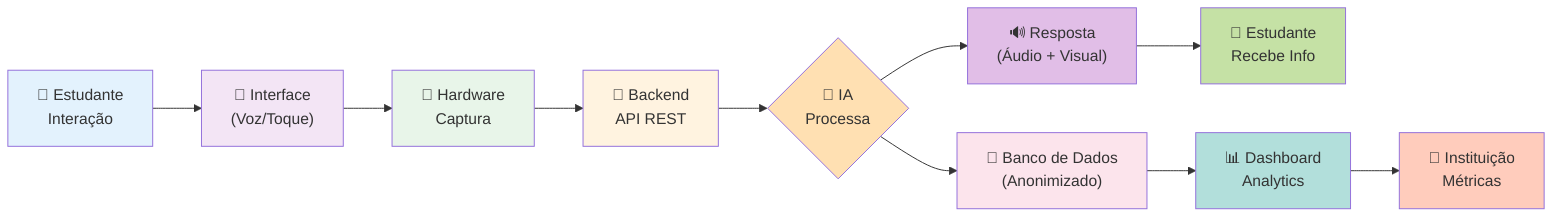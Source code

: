 graph LR
    A["👤 Estudante<br/>Interação"] --> B["📱 Interface<br/>(Voz/Toque)"]
    B --> C["📡 Hardware<br/>Captura"]
    C --> D["🔧 Backend<br/>API REST"]
    D --> E{"🤖 IA<br/>Processa"}
    E --> F["💾 Banco de Dados<br/>(Anonimizado)"]
    E --> G["🔊 Resposta<br/>(Áudio + Visual)"]
    G --> H["👤 Estudante<br/>Recebe Info"]
    F --> I["📊 Dashboard<br/>Analytics"]
    I --> J["🏫 Instituição<br/>Métricas"]
    
    style A fill:#E3F2FD
    style B fill:#F3E5F5
    style C fill:#E8F5E9
    style D fill:#FFF3E0
    style E fill:#FFE0B2
    style F fill:#FCE4EC
    style G fill:#E1BEE7
    style H fill:#C5E1A5
    style I fill:#B2DFDB
    style J fill:#FFCCBC